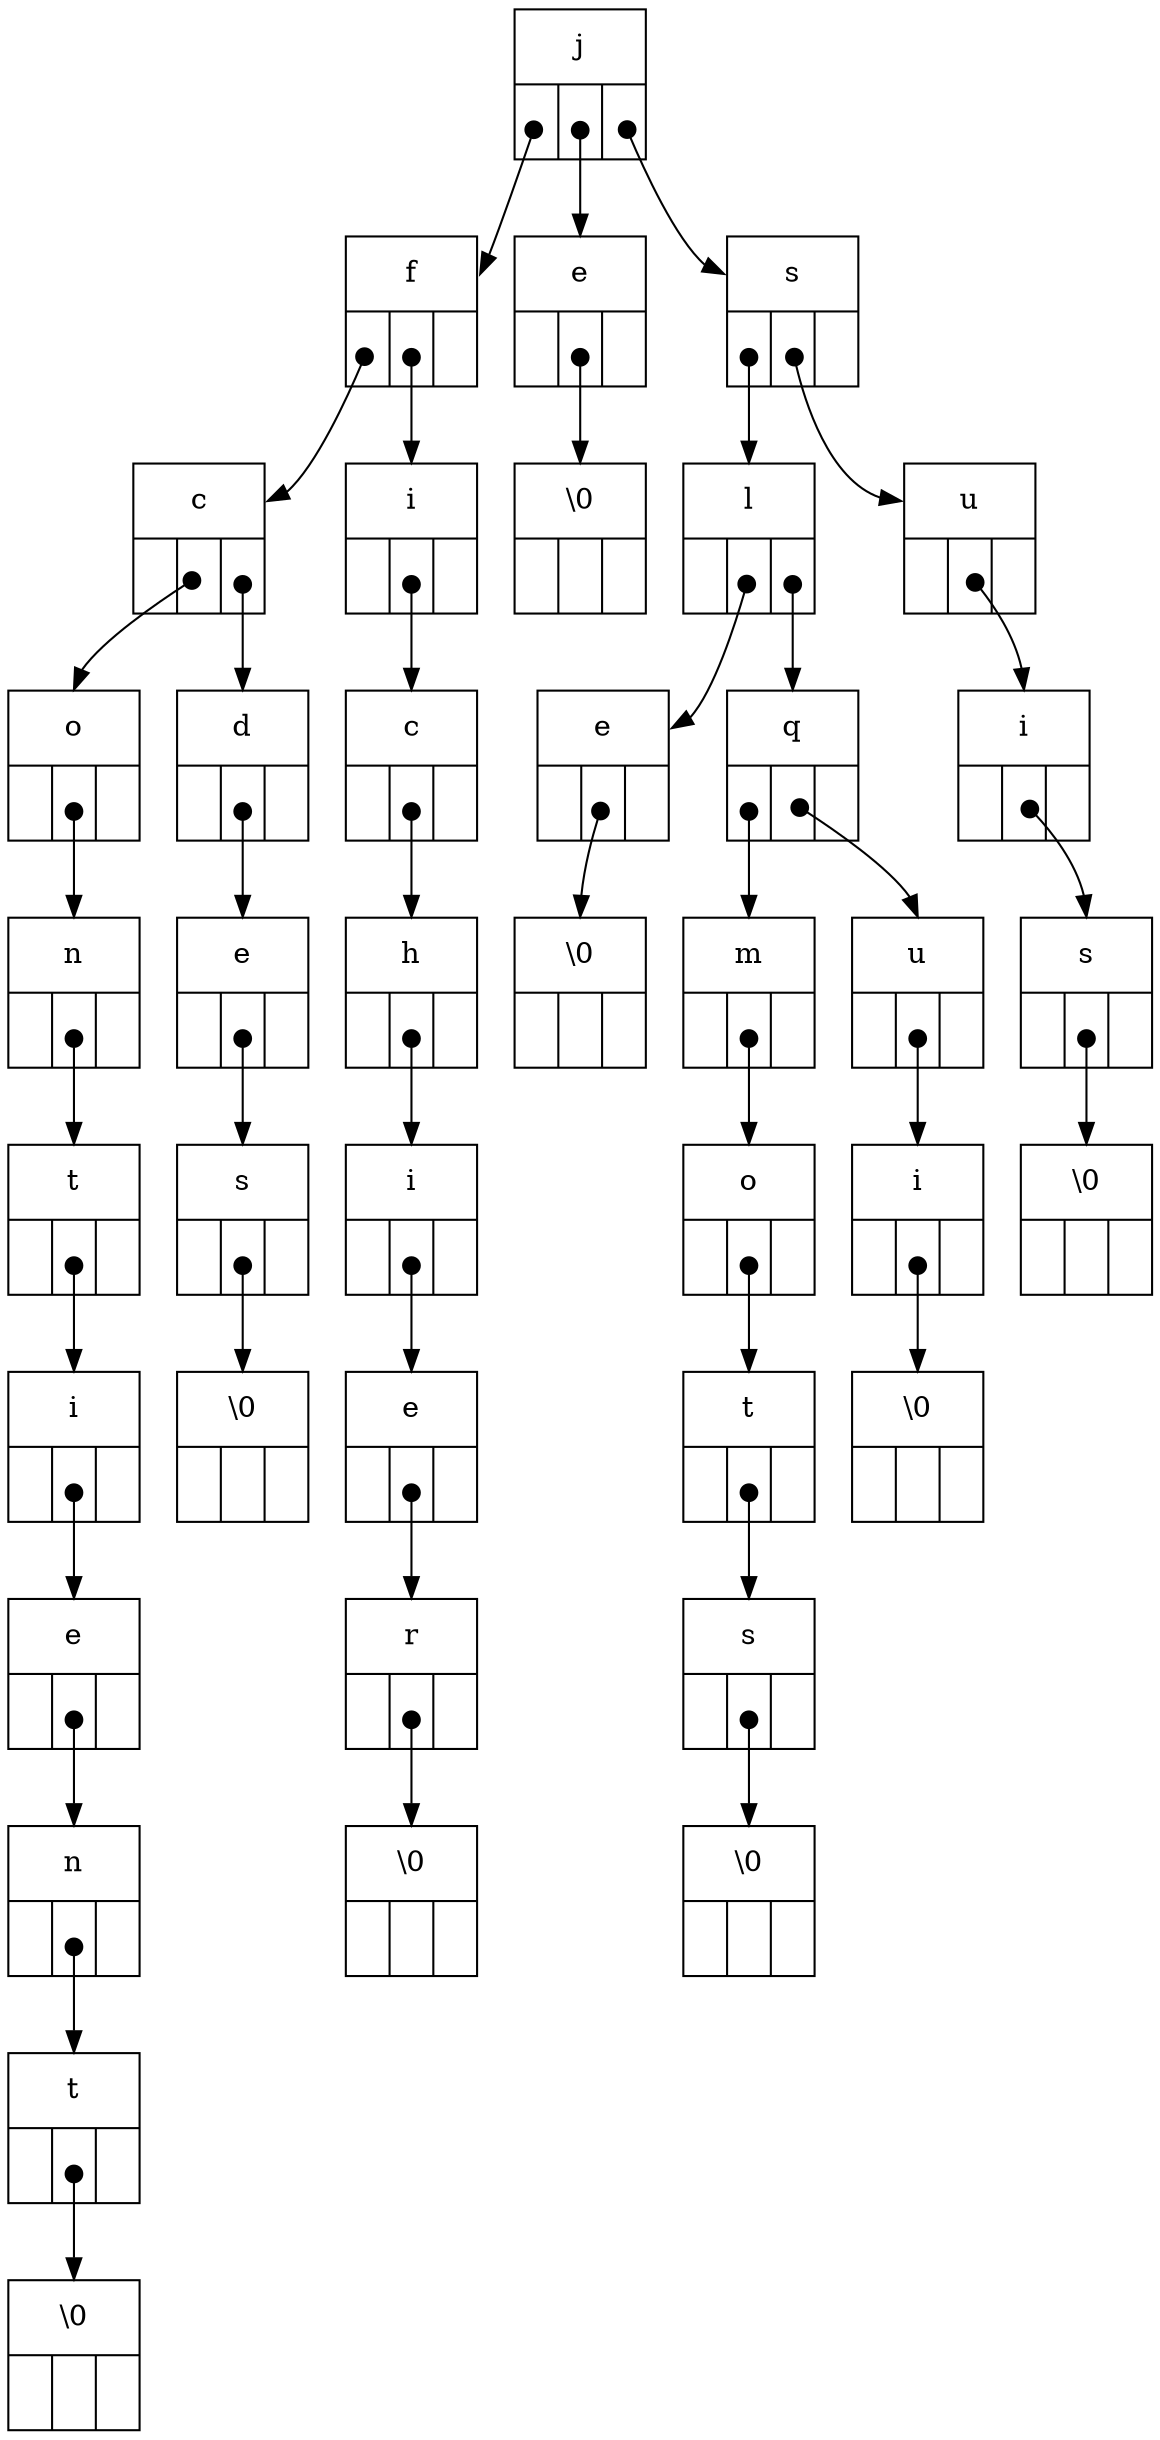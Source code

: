 digraph arbre {
	node [shape=record, height = 1]
	edge [tailclip=flase, arrowtail = dot, dir=both]

	n0x5639de23aac0 [label = "{<valeur> j | {<gauche> | <fils> | <droit>}}"];
	n0x5639de23aac0: gauche : c->n0x5639de23acd0: valeur;
	n0x5639de23acd0 [label = "{<valeur> f | {<gauche> | <fils> | <droit>}}"];
	n0x5639de23acd0: gauche : c->n0x5639de23af10: valeur;
	n0x5639de23af10 [label = "{<valeur> c | {<gauche> | <fils> | <droit>}}"];
	n0x5639de23af10: fils : c->n0x5639de23af40: valeur;
	n0x5639de23af40 [label = "{<valeur> o | {<gauche> | <fils> | <droit>}}"];
	n0x5639de23af40: fils : c->n0x5639de23af70: valeur;
	n0x5639de23af70 [label = "{<valeur> n | {<gauche> | <fils> | <droit>}}"];
	n0x5639de23af70: fils : c->n0x5639de23afa0: valeur;
	n0x5639de23afa0 [label = "{<valeur> t | {<gauche> | <fils> | <droit>}}"];
	n0x5639de23afa0: fils : c->n0x5639de23afd0: valeur;
	n0x5639de23afd0 [label = "{<valeur> i | {<gauche> | <fils> | <droit>}}"];
	n0x5639de23afd0: fils : c->n0x5639de23b000: valeur;
	n0x5639de23b000 [label = "{<valeur> e | {<gauche> | <fils> | <droit>}}"];
	n0x5639de23b000: fils : c->n0x5639de23b030: valeur;
	n0x5639de23b030 [label = "{<valeur> n | {<gauche> | <fils> | <droit>}}"];
	n0x5639de23b030: fils : c->n0x5639de23b060: valeur;
	n0x5639de23b060 [label = "{<valeur> t | {<gauche> | <fils> | <droit>}}"];
	n0x5639de23b060: fils : c->n0x5639de23b090: valeur;
	n0x5639de23b090 [label = "{<valeur> \\0 |{<gauche> | <fils> | <droit>}}"];
	n0x5639de23af10: droit : c->n0x5639de23b0c0: valeur;
	n0x5639de23b0c0 [label = "{<valeur> d | {<gauche> | <fils> | <droit>}}"];
	n0x5639de23b0c0: fils : c->n0x5639de23b0f0: valeur;
	n0x5639de23b0f0 [label = "{<valeur> e | {<gauche> | <fils> | <droit>}}"];
	n0x5639de23b0f0: fils : c->n0x5639de23b120: valeur;
	n0x5639de23b120 [label = "{<valeur> s | {<gauche> | <fils> | <droit>}}"];
	n0x5639de23b120: fils : c->n0x5639de23b150: valeur;
	n0x5639de23b150 [label = "{<valeur> \\0 |{<gauche> | <fils> | <droit>}}"];
	n0x5639de23acd0: fils : c->n0x5639de23ad00: valeur;
	n0x5639de23ad00 [label = "{<valeur> i | {<gauche> | <fils> | <droit>}}"];
	n0x5639de23ad00: fils : c->n0x5639de23ad30: valeur;
	n0x5639de23ad30 [label = "{<valeur> c | {<gauche> | <fils> | <droit>}}"];
	n0x5639de23ad30: fils : c->n0x5639de23ad60: valeur;
	n0x5639de23ad60 [label = "{<valeur> h | {<gauche> | <fils> | <droit>}}"];
	n0x5639de23ad60: fils : c->n0x5639de23ad90: valeur;
	n0x5639de23ad90 [label = "{<valeur> i | {<gauche> | <fils> | <droit>}}"];
	n0x5639de23ad90: fils : c->n0x5639de23adc0: valeur;
	n0x5639de23adc0 [label = "{<valeur> e | {<gauche> | <fils> | <droit>}}"];
	n0x5639de23adc0: fils : c->n0x5639de23adf0: valeur;
	n0x5639de23adf0 [label = "{<valeur> r | {<gauche> | <fils> | <droit>}}"];
	n0x5639de23adf0: fils : c->n0x5639de23ae20: valeur;
	n0x5639de23ae20 [label = "{<valeur> \\0 |{<gauche> | <fils> | <droit>}}"];
	n0x5639de23aac0: fils : c->n0x5639de23aaf0: valeur;
	n0x5639de23aaf0 [label = "{<valeur> e | {<gauche> | <fils> | <droit>}}"];
	n0x5639de23aaf0: fils : c->n0x5639de23ab20: valeur;
	n0x5639de23ab20 [label = "{<valeur> \\0 |{<gauche> | <fils> | <droit>}}"];
	n0x5639de23aac0: droit : c->n0x5639de23ab50: valeur;
	n0x5639de23ab50 [label = "{<valeur> s | {<gauche> | <fils> | <droit>}}"];
	n0x5639de23ab50: gauche : c->n0x5639de23ac40: valeur;
	n0x5639de23ac40 [label = "{<valeur> l | {<gauche> | <fils> | <droit>}}"];
	n0x5639de23ac40: fils : c->n0x5639de23ac70: valeur;
	n0x5639de23ac70 [label = "{<valeur> e | {<gauche> | <fils> | <droit>}}"];
	n0x5639de23ac70: fils : c->n0x5639de23aca0: valeur;
	n0x5639de23aca0 [label = "{<valeur> \\0 |{<gauche> | <fils> | <droit>}}"];
	n0x5639de23ac40: droit : c->n0x5639de23ae50: valeur;
	n0x5639de23ae50 [label = "{<valeur> q | {<gauche> | <fils> | <droit>}}"];
	n0x5639de23ae50: gauche : c->n0x5639de23b180: valeur;
	n0x5639de23b180 [label = "{<valeur> m | {<gauche> | <fils> | <droit>}}"];
	n0x5639de23b180: fils : c->n0x5639de23b1b0: valeur;
	n0x5639de23b1b0 [label = "{<valeur> o | {<gauche> | <fils> | <droit>}}"];
	n0x5639de23b1b0: fils : c->n0x5639de23b1e0: valeur;
	n0x5639de23b1e0 [label = "{<valeur> t | {<gauche> | <fils> | <droit>}}"];
	n0x5639de23b1e0: fils : c->n0x5639de23b210: valeur;
	n0x5639de23b210 [label = "{<valeur> s | {<gauche> | <fils> | <droit>}}"];
	n0x5639de23b210: fils : c->n0x5639de23b240: valeur;
	n0x5639de23b240 [label = "{<valeur> \\0 |{<gauche> | <fils> | <droit>}}"];
	n0x5639de23ae50: fils : c->n0x5639de23ae80: valeur;
	n0x5639de23ae80 [label = "{<valeur> u | {<gauche> | <fils> | <droit>}}"];
	n0x5639de23ae80: fils : c->n0x5639de23aeb0: valeur;
	n0x5639de23aeb0 [label = "{<valeur> i | {<gauche> | <fils> | <droit>}}"];
	n0x5639de23aeb0: fils : c->n0x5639de23aee0: valeur;
	n0x5639de23aee0 [label = "{<valeur> \\0 |{<gauche> | <fils> | <droit>}}"];
	n0x5639de23ab50: fils : c->n0x5639de23ab80: valeur;
	n0x5639de23ab80 [label = "{<valeur> u | {<gauche> | <fils> | <droit>}}"];
	n0x5639de23ab80: fils : c->n0x5639de23abb0: valeur;
	n0x5639de23abb0 [label = "{<valeur> i | {<gauche> | <fils> | <droit>}}"];
	n0x5639de23abb0: fils : c->n0x5639de23abe0: valeur;
	n0x5639de23abe0 [label = "{<valeur> s | {<gauche> | <fils> | <droit>}}"];
	n0x5639de23abe0: fils : c->n0x5639de23ac10: valeur;
	n0x5639de23ac10 [label = "{<valeur> \\0 |{<gauche> | <fils> | <droit>}}"];
}